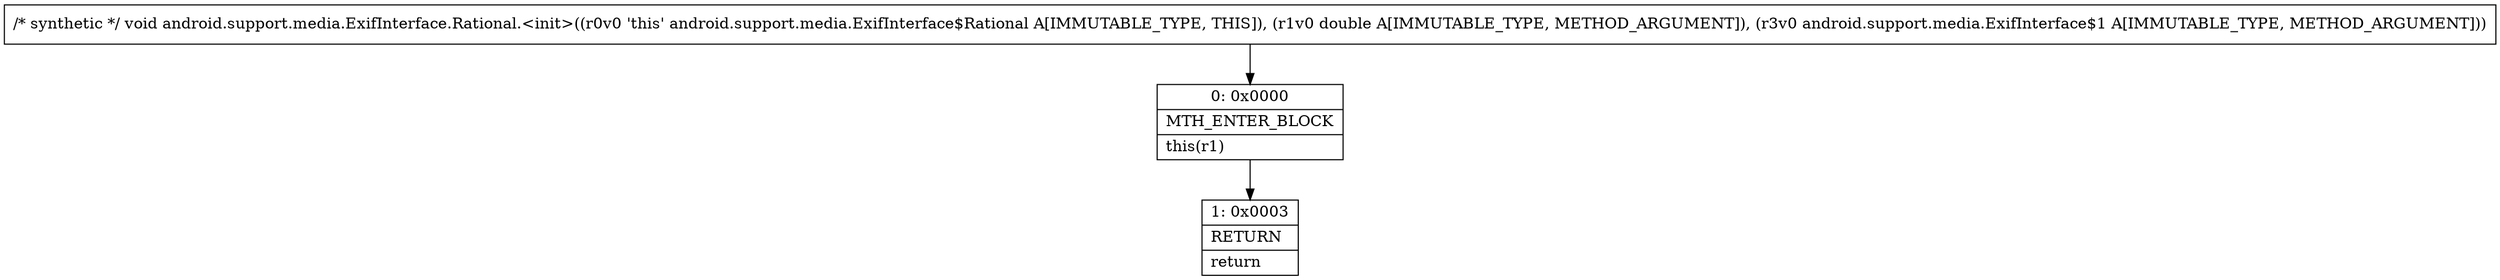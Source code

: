 digraph "CFG forandroid.support.media.ExifInterface.Rational.\<init\>(DLandroid\/support\/media\/ExifInterface$1;)V" {
Node_0 [shape=record,label="{0\:\ 0x0000|MTH_ENTER_BLOCK\l|this(r1)\l}"];
Node_1 [shape=record,label="{1\:\ 0x0003|RETURN\l|return\l}"];
MethodNode[shape=record,label="{\/* synthetic *\/ void android.support.media.ExifInterface.Rational.\<init\>((r0v0 'this' android.support.media.ExifInterface$Rational A[IMMUTABLE_TYPE, THIS]), (r1v0 double A[IMMUTABLE_TYPE, METHOD_ARGUMENT]), (r3v0 android.support.media.ExifInterface$1 A[IMMUTABLE_TYPE, METHOD_ARGUMENT])) }"];
MethodNode -> Node_0;
Node_0 -> Node_1;
}

